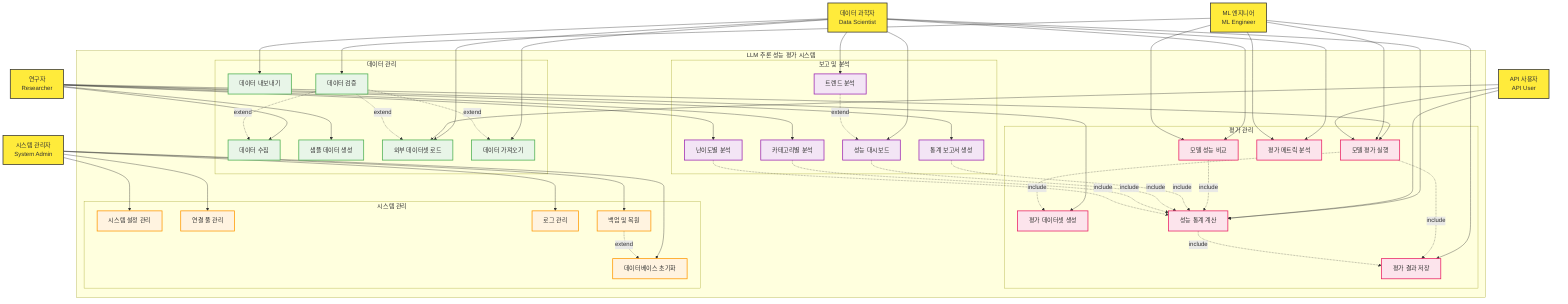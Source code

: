 graph TB
    subgraph "LLM 추론 성능 평가 시스템"
        subgraph "데이터 관리"
            UC1[데이터 수집]
            UC2[샘플 데이터 생성]
            UC3[외부 데이터셋 로드]
            UC4[데이터 내보내기]
            UC5[데이터 가져오기]
            UC6[데이터 검증]
        end

        subgraph "평가 관리"
            UC7[평가 데이터셋 생성]
            UC8[모델 평가 실행]
            UC9[평가 결과 저장]
            UC10[성능 통계 계산]
            UC11[모델 성능 비교]
            UC12[평가 메트릭 분석]
        end

        subgraph "시스템 관리"
            UC13[데이터베이스 초기화]
            UC14[시스템 설정 관리]
            UC15[연결 풀 관리]
            UC16[로그 관리]
            UC17[백업 및 복원]
        end

        subgraph "보고 및 분석"
            UC18[통계 보고서 생성]
            UC19[성능 대시보드]
            UC20[카테고리별 분석]
            UC21[난이도별 분석]
            UC22[트렌드 분석]
        end
    end

    %% 액터 정의
    RESEARCHER[연구자<br/>Researcher]
    DATA_SCIENTIST[데이터 과학자<br/>Data Scientist]
    ML_ENGINEER[ML 엔지니어<br/>ML Engineer]
    SYSTEM_ADMIN[시스템 관리자<br/>System Admin]
    API_USER[API 사용자<br/>API User]

    %% 연구자 유스케이스
    RESEARCHER --> UC1
    RESEARCHER --> UC2
    RESEARCHER --> UC7
    RESEARCHER --> UC8
    RESEARCHER --> UC18
    RESEARCHER --> UC20
    RESEARCHER --> UC21

    %% 데이터 과학자 유스케이스
    DATA_SCIENTIST --> UC3
    DATA_SCIENTIST --> UC4
    DATA_SCIENTIST --> UC5
    DATA_SCIENTIST --> UC10
    DATA_SCIENTIST --> UC11
    DATA_SCIENTIST --> UC12
    DATA_SCIENTIST --> UC19
    DATA_SCIENTIST --> UC22

    %% ML 엔지니어 유스케이스
    ML_ENGINEER --> UC8
    ML_ENGINEER --> UC9
    ML_ENGINEER --> UC11
    ML_ENGINEER --> UC6
    ML_ENGINEER --> UC12

    %% 시스템 관리자 유스케이스
    SYSTEM_ADMIN --> UC13
    SYSTEM_ADMIN --> UC14
    SYSTEM_ADMIN --> UC15
    SYSTEM_ADMIN --> UC16
    SYSTEM_ADMIN --> UC17

    %% API 사용자 유스케이스
    API_USER --> UC3
    API_USER --> UC8
    API_USER --> UC10

    %% Include 관계
    UC8 -.->|include| UC7
    UC8 -.->|include| UC9
    UC10 -.->|include| UC9
    UC11 -.->|include| UC10
    UC18 -.->|include| UC10
    UC19 -.->|include| UC10
    UC20 -.->|include| UC10
    UC21 -.->|include| UC10

    %% Extend 관계
    UC6 -.->|extend| UC1
    UC6 -.->|extend| UC3
    UC6 -.->|extend| UC5
    UC17 -.->|extend| UC13
    UC22 -.->|extend| UC19

    %% 스타일링
    classDef actor fill:#ffeb3b,stroke:#333,stroke-width:2px
    classDef usecase fill:#e3f2fd,stroke:#1976d2,stroke-width:2px
    classDef dataUC fill:#e8f5e8,stroke:#4caf50,stroke-width:2px
    classDef evalUC fill:#fce4ec,stroke:#e91e63,stroke-width:2px
    classDef systemUC fill:#fff3e0,stroke:#ff9800,stroke-width:2px
    classDef reportUC fill:#f3e5f5,stroke:#9c27b0,stroke-width:2px

    class RESEARCHER,DATA_SCIENTIST,ML_ENGINEER,SYSTEM_ADMIN,API_USER actor
    class UC1,UC2,UC3,UC4,UC5,UC6 dataUC
    class UC7,UC8,UC9,UC10,UC11,UC12 evalUC
    class UC13,UC14,UC15,UC16,UC17 systemUC
    class UC18,UC19,UC20,UC21,UC22 reportUC